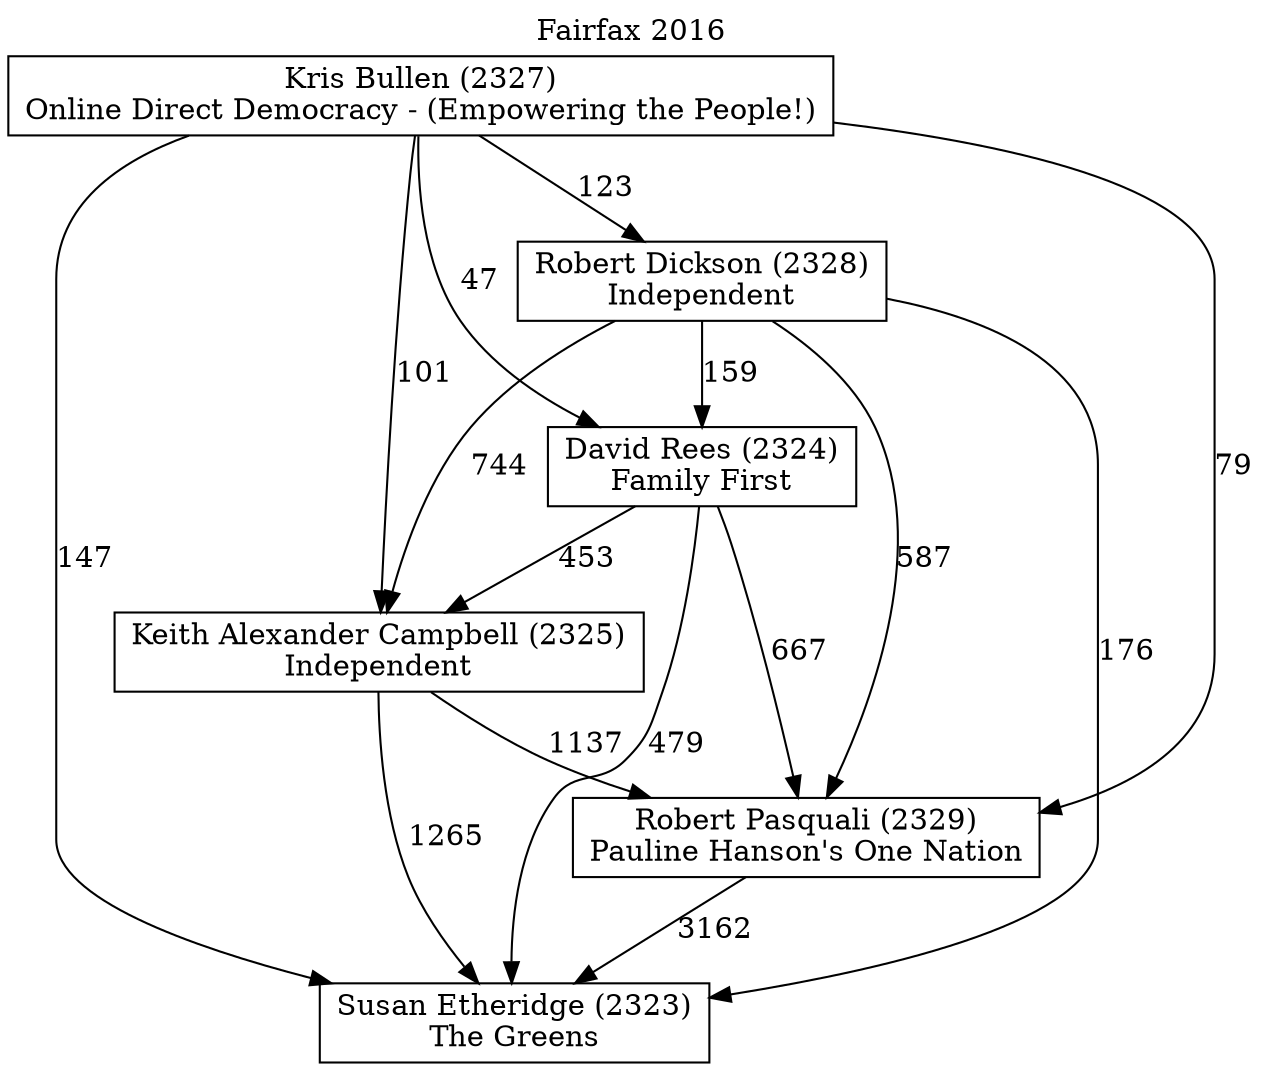 // House preference flow
digraph "Susan Etheridge (2323)_Fairfax_2016" {
	graph [label="Fairfax 2016" labelloc=t mclimit=10]
	node [shape=box]
	"Susan Etheridge (2323)" [label="Susan Etheridge (2323)
The Greens"]
	"Keith Alexander Campbell (2325)" [label="Keith Alexander Campbell (2325)
Independent"]
	"David Rees (2324)" [label="David Rees (2324)
Family First"]
	"Kris Bullen (2327)" [label="Kris Bullen (2327)
Online Direct Democracy - (Empowering the People!)"]
	"Robert Pasquali (2329)" [label="Robert Pasquali (2329)
Pauline Hanson's One Nation"]
	"Robert Dickson (2328)" [label="Robert Dickson (2328)
Independent"]
	"David Rees (2324)" -> "Robert Pasquali (2329)" [label=667]
	"Kris Bullen (2327)" -> "Susan Etheridge (2323)" [label=147]
	"Kris Bullen (2327)" -> "Robert Pasquali (2329)" [label=79]
	"David Rees (2324)" -> "Keith Alexander Campbell (2325)" [label=453]
	"Kris Bullen (2327)" -> "David Rees (2324)" [label=47]
	"Robert Dickson (2328)" -> "Susan Etheridge (2323)" [label=176]
	"Robert Pasquali (2329)" -> "Susan Etheridge (2323)" [label=3162]
	"Keith Alexander Campbell (2325)" -> "Susan Etheridge (2323)" [label=1265]
	"Kris Bullen (2327)" -> "Robert Dickson (2328)" [label=123]
	"Robert Dickson (2328)" -> "David Rees (2324)" [label=159]
	"Kris Bullen (2327)" -> "Keith Alexander Campbell (2325)" [label=101]
	"David Rees (2324)" -> "Susan Etheridge (2323)" [label=479]
	"Robert Dickson (2328)" -> "Keith Alexander Campbell (2325)" [label=744]
	"Keith Alexander Campbell (2325)" -> "Robert Pasquali (2329)" [label=1137]
	"Robert Dickson (2328)" -> "Robert Pasquali (2329)" [label=587]
}
